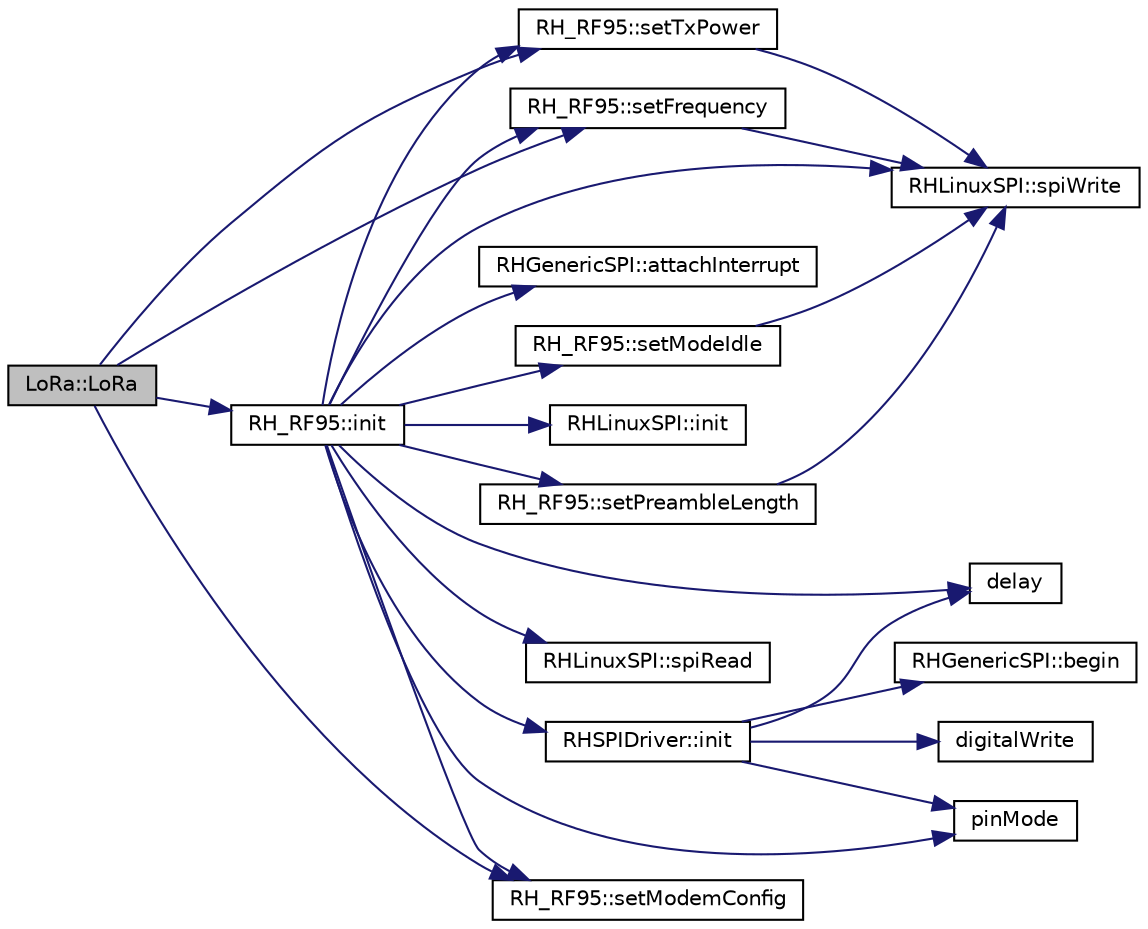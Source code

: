 digraph "LoRa::LoRa"
{
 // LATEX_PDF_SIZE
  edge [fontname="Helvetica",fontsize="10",labelfontname="Helvetica",labelfontsize="10"];
  node [fontname="Helvetica",fontsize="10",shape=record];
  rankdir="LR";
  Node1 [label="LoRa::LoRa",height=0.2,width=0.4,color="black", fillcolor="grey75", style="filled", fontcolor="black",tooltip=" "];
  Node1 -> Node2 [color="midnightblue",fontsize="10",style="solid",fontname="Helvetica"];
  Node2 [label="RH_RF95::init",height=0.2,width=0.4,color="black", fillcolor="white", style="filled",URL="$class_r_h___r_f95.html#aa7bee6fb7ad0e0d0ae5e04ed27cfd79d",tooltip=" "];
  Node2 -> Node3 [color="midnightblue",fontsize="10",style="solid",fontname="Helvetica"];
  Node3 [label="RHGenericSPI::attachInterrupt",height=0.2,width=0.4,color="black", fillcolor="white", style="filled",URL="$class_r_h_generic_s_p_i.html#ad790927c415639388bbe6a5fe99c4e13",tooltip=" "];
  Node2 -> Node4 [color="midnightblue",fontsize="10",style="solid",fontname="Helvetica"];
  Node4 [label="delay",height=0.2,width=0.4,color="black", fillcolor="white", style="filled",URL="$_ras_pi_8cpp.html#a6bc5f943544a887f8b23cadfb26a5e30",tooltip=" "];
  Node2 -> Node5 [color="midnightblue",fontsize="10",style="solid",fontname="Helvetica"];
  Node5 [label="RHLinuxSPI::init",height=0.2,width=0.4,color="black", fillcolor="white", style="filled",URL="$class_r_h_linux_s_p_i.html#a1e2e50062751c2ef8a267c31b1759317",tooltip=" "];
  Node2 -> Node6 [color="midnightblue",fontsize="10",style="solid",fontname="Helvetica"];
  Node6 [label="RHSPIDriver::init",height=0.2,width=0.4,color="black", fillcolor="white", style="filled",URL="$class_r_h_s_p_i_driver.html#a7ba5e6fc53e02ff8125218bc296b4557",tooltip=" "];
  Node6 -> Node7 [color="midnightblue",fontsize="10",style="solid",fontname="Helvetica"];
  Node7 [label="RHGenericSPI::begin",height=0.2,width=0.4,color="black", fillcolor="white", style="filled",URL="$class_r_h_generic_s_p_i.html#a6a3cda8ef2eb6230dbf7572c5fa6915e",tooltip=" "];
  Node6 -> Node4 [color="midnightblue",fontsize="10",style="solid",fontname="Helvetica"];
  Node6 -> Node8 [color="midnightblue",fontsize="10",style="solid",fontname="Helvetica"];
  Node8 [label="digitalWrite",height=0.2,width=0.4,color="black", fillcolor="white", style="filled",URL="$_ras_pi_8cpp.html#a21c224d04b05de3f68dce98958d02b7c",tooltip=" "];
  Node6 -> Node9 [color="midnightblue",fontsize="10",style="solid",fontname="Helvetica"];
  Node9 [label="pinMode",height=0.2,width=0.4,color="black", fillcolor="white", style="filled",URL="$_ras_pi_8cpp.html#a1875409d12eee562555bda94cad7f973",tooltip=" "];
  Node2 -> Node9 [color="midnightblue",fontsize="10",style="solid",fontname="Helvetica"];
  Node2 -> Node10 [color="midnightblue",fontsize="10",style="solid",fontname="Helvetica"];
  Node10 [label="RH_RF95::setFrequency",height=0.2,width=0.4,color="black", fillcolor="white", style="filled",URL="$class_r_h___r_f95.html#a854c2eaa2f3cf9583453ff09f15e1099",tooltip=" "];
  Node10 -> Node11 [color="midnightblue",fontsize="10",style="solid",fontname="Helvetica"];
  Node11 [label="RHLinuxSPI::spiWrite",height=0.2,width=0.4,color="black", fillcolor="white", style="filled",URL="$class_r_h_linux_s_p_i.html#a090235d967429bdf01b5a32132ef2d3e",tooltip=" "];
  Node2 -> Node12 [color="midnightblue",fontsize="10",style="solid",fontname="Helvetica"];
  Node12 [label="RH_RF95::setModeIdle",height=0.2,width=0.4,color="black", fillcolor="white", style="filled",URL="$class_r_h___r_f95.html#a44b9fd0c59274f5d0bfcc622757c2eeb",tooltip=" "];
  Node12 -> Node11 [color="midnightblue",fontsize="10",style="solid",fontname="Helvetica"];
  Node2 -> Node13 [color="midnightblue",fontsize="10",style="solid",fontname="Helvetica"];
  Node13 [label="RH_RF95::setModemConfig",height=0.2,width=0.4,color="black", fillcolor="white", style="filled",URL="$class_r_h___r_f95.html#af6f6131a36c2a0f84a5883a6ec7acfec",tooltip=" "];
  Node2 -> Node14 [color="midnightblue",fontsize="10",style="solid",fontname="Helvetica"];
  Node14 [label="RH_RF95::setPreambleLength",height=0.2,width=0.4,color="black", fillcolor="white", style="filled",URL="$class_r_h___r_f95.html#af0f16c9b450bdd13a421d282e58a09fb",tooltip=" "];
  Node14 -> Node11 [color="midnightblue",fontsize="10",style="solid",fontname="Helvetica"];
  Node2 -> Node15 [color="midnightblue",fontsize="10",style="solid",fontname="Helvetica"];
  Node15 [label="RH_RF95::setTxPower",height=0.2,width=0.4,color="black", fillcolor="white", style="filled",URL="$class_r_h___r_f95.html#a6fc99689fb5a657fa137dc372026bfdd",tooltip=" "];
  Node15 -> Node11 [color="midnightblue",fontsize="10",style="solid",fontname="Helvetica"];
  Node2 -> Node16 [color="midnightblue",fontsize="10",style="solid",fontname="Helvetica"];
  Node16 [label="RHLinuxSPI::spiRead",height=0.2,width=0.4,color="black", fillcolor="white", style="filled",URL="$class_r_h_linux_s_p_i.html#a108544d2b05b5898ae52fa131c002aa2",tooltip=" "];
  Node2 -> Node11 [color="midnightblue",fontsize="10",style="solid",fontname="Helvetica"];
  Node1 -> Node10 [color="midnightblue",fontsize="10",style="solid",fontname="Helvetica"];
  Node1 -> Node13 [color="midnightblue",fontsize="10",style="solid",fontname="Helvetica"];
  Node1 -> Node15 [color="midnightblue",fontsize="10",style="solid",fontname="Helvetica"];
}
